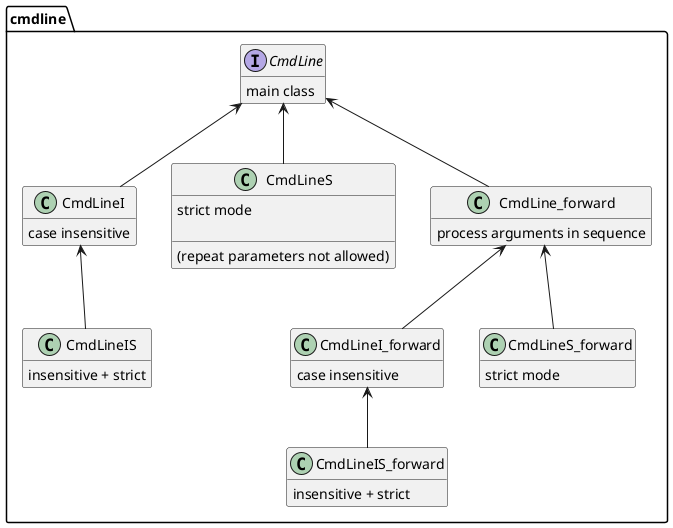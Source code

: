 @startuml
hide empty members

namespace cmdline {
interface       CmdLine {
main class

}
class CmdLineI {
case insensitive
}
class CmdLineS {
strict mode\n
(repeat parameters not allowed)

}
class CmdLineIS {
insensitive + strict
}
class CmdLine_forward {
process arguments in sequence
}
class CmdLineI_forward {
case insensitive
}

class CmdLineS_forward {
strict mode
}
class CmdLineIS_forward {
insensitive + strict
}

CmdLine  <-- CmdLineI
CmdLine  <-- CmdLineS
CmdLineI <-- CmdLineIS
CmdLine  <-- CmdLine_forward
CmdLine_forward  <-- CmdLineI_forward
CmdLine_forward  <-- CmdLineS_forward
CmdLineI_forward <-- CmdLineIS_forward
@enduml